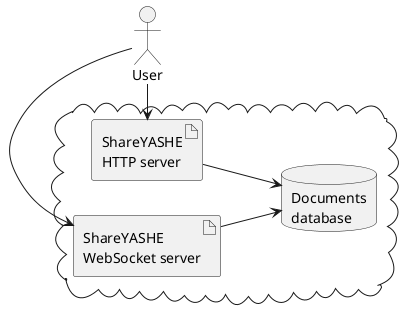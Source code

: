 @startuml ShareYASHE - Deployment structure - ShareYASHE server
left to right direction

actor "User" as user

cloud {
    artifact "ShareYASHE\nHTTP server" as httpServer {
    }
    artifact "ShareYASHE\nWebSocket server" as wsServer {
    }
    database "Documents\ndatabase" as db {
    }
}

user -left-> httpServer
user -left-> wsServer

httpServer -down-> db
wsServer -down-> db

@enduml
